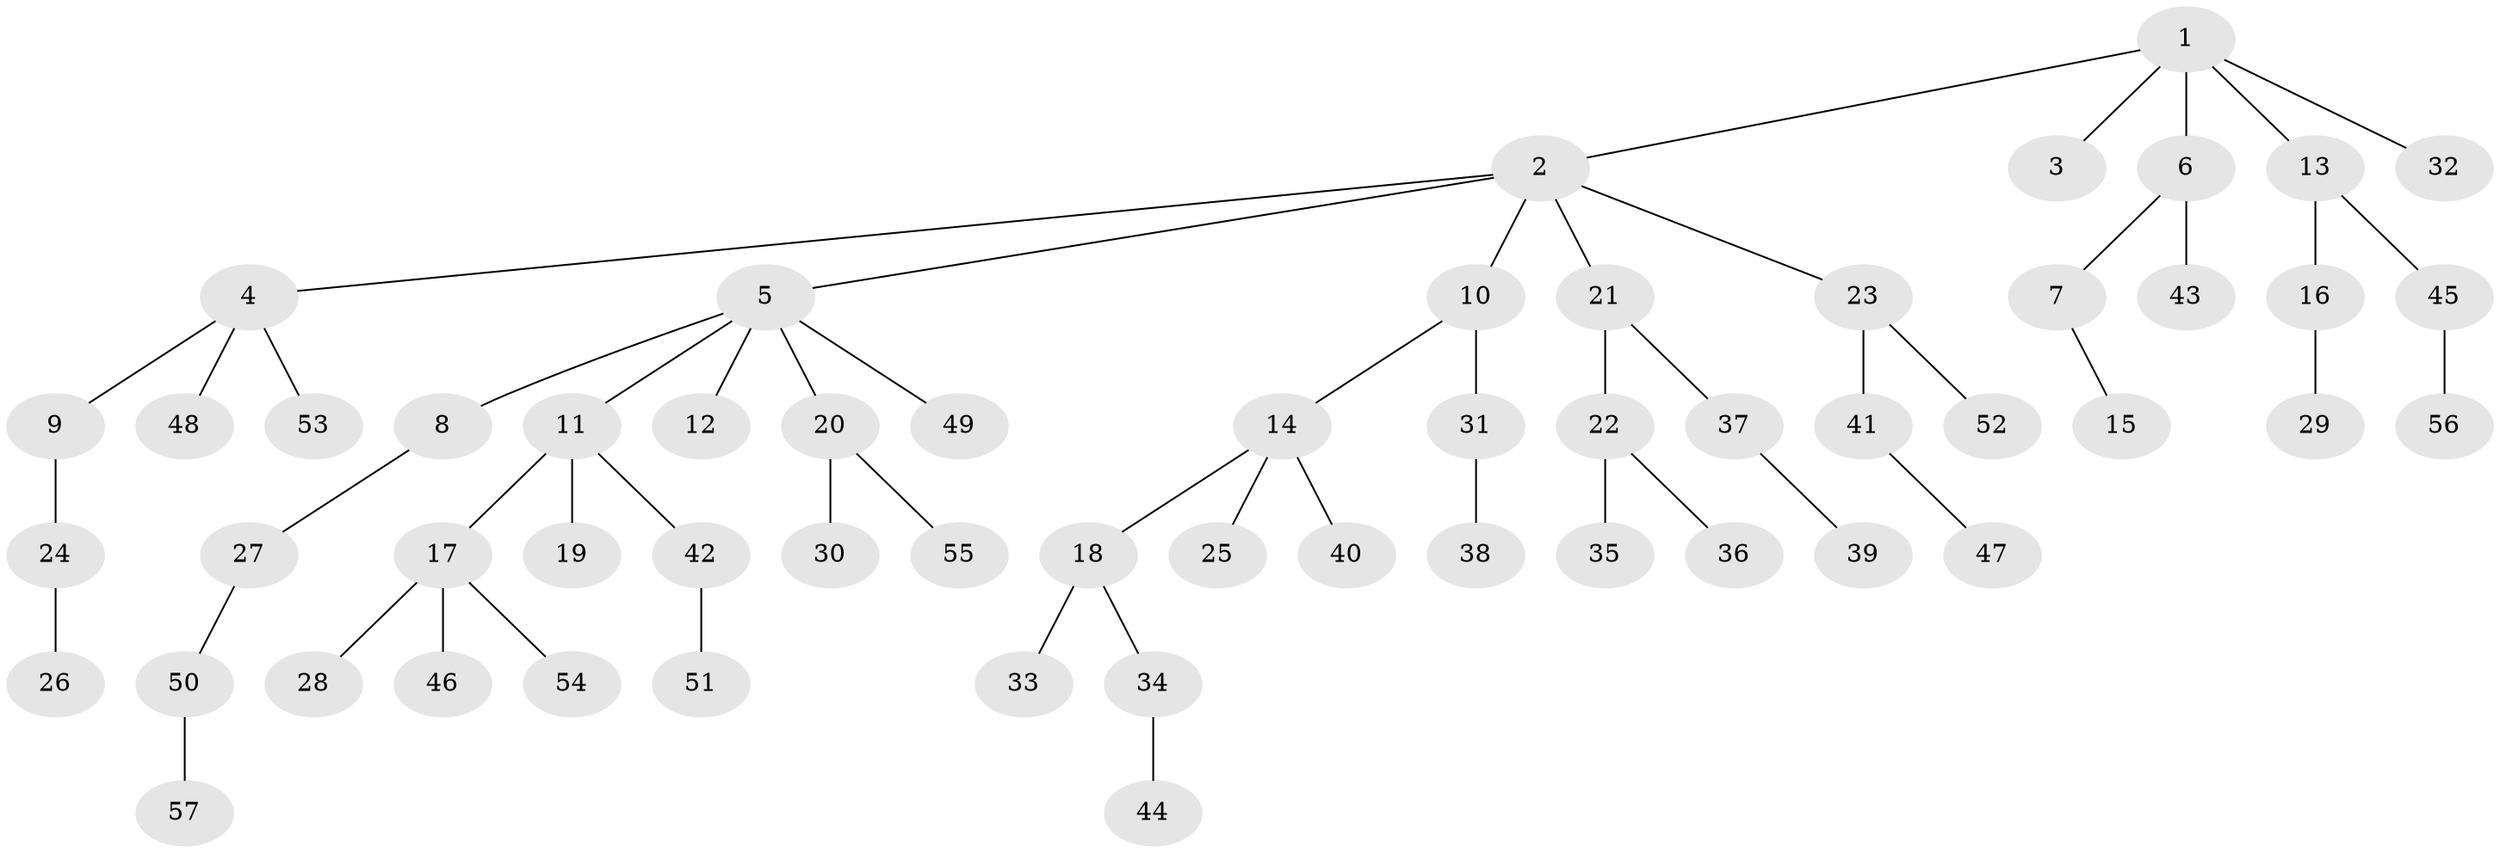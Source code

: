 // coarse degree distribution, {6: 0.05405405405405406, 7: 0.02702702702702703, 1: 0.6216216216216216, 4: 0.02702702702702703, 5: 0.02702702702702703, 2: 0.16216216216216217, 3: 0.08108108108108109}
// Generated by graph-tools (version 1.1) at 2025/24/03/03/25 07:24:05]
// undirected, 57 vertices, 56 edges
graph export_dot {
graph [start="1"]
  node [color=gray90,style=filled];
  1;
  2;
  3;
  4;
  5;
  6;
  7;
  8;
  9;
  10;
  11;
  12;
  13;
  14;
  15;
  16;
  17;
  18;
  19;
  20;
  21;
  22;
  23;
  24;
  25;
  26;
  27;
  28;
  29;
  30;
  31;
  32;
  33;
  34;
  35;
  36;
  37;
  38;
  39;
  40;
  41;
  42;
  43;
  44;
  45;
  46;
  47;
  48;
  49;
  50;
  51;
  52;
  53;
  54;
  55;
  56;
  57;
  1 -- 2;
  1 -- 3;
  1 -- 6;
  1 -- 13;
  1 -- 32;
  2 -- 4;
  2 -- 5;
  2 -- 10;
  2 -- 21;
  2 -- 23;
  4 -- 9;
  4 -- 48;
  4 -- 53;
  5 -- 8;
  5 -- 11;
  5 -- 12;
  5 -- 20;
  5 -- 49;
  6 -- 7;
  6 -- 43;
  7 -- 15;
  8 -- 27;
  9 -- 24;
  10 -- 14;
  10 -- 31;
  11 -- 17;
  11 -- 19;
  11 -- 42;
  13 -- 16;
  13 -- 45;
  14 -- 18;
  14 -- 25;
  14 -- 40;
  16 -- 29;
  17 -- 28;
  17 -- 46;
  17 -- 54;
  18 -- 33;
  18 -- 34;
  20 -- 30;
  20 -- 55;
  21 -- 22;
  21 -- 37;
  22 -- 35;
  22 -- 36;
  23 -- 41;
  23 -- 52;
  24 -- 26;
  27 -- 50;
  31 -- 38;
  34 -- 44;
  37 -- 39;
  41 -- 47;
  42 -- 51;
  45 -- 56;
  50 -- 57;
}
